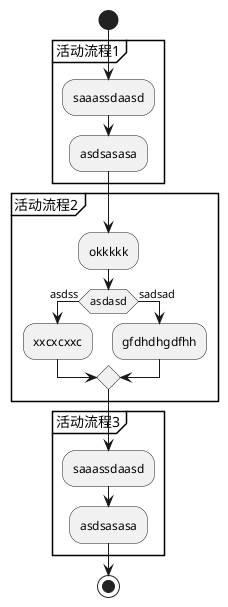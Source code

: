 @startuml
start
partition 活动流程1{
:saaassdaasd;
:asdsasasa;
}

partition 活动流程2{
:okkkkk;

if (asdasd) then(asdss)
:xxcxcxxc;
else(sadsad)
:gfdhdhgdfhh;

endif
}

partition 活动流程3{
:saaassdaasd;
:asdsasasa;
}
stop
@enduml